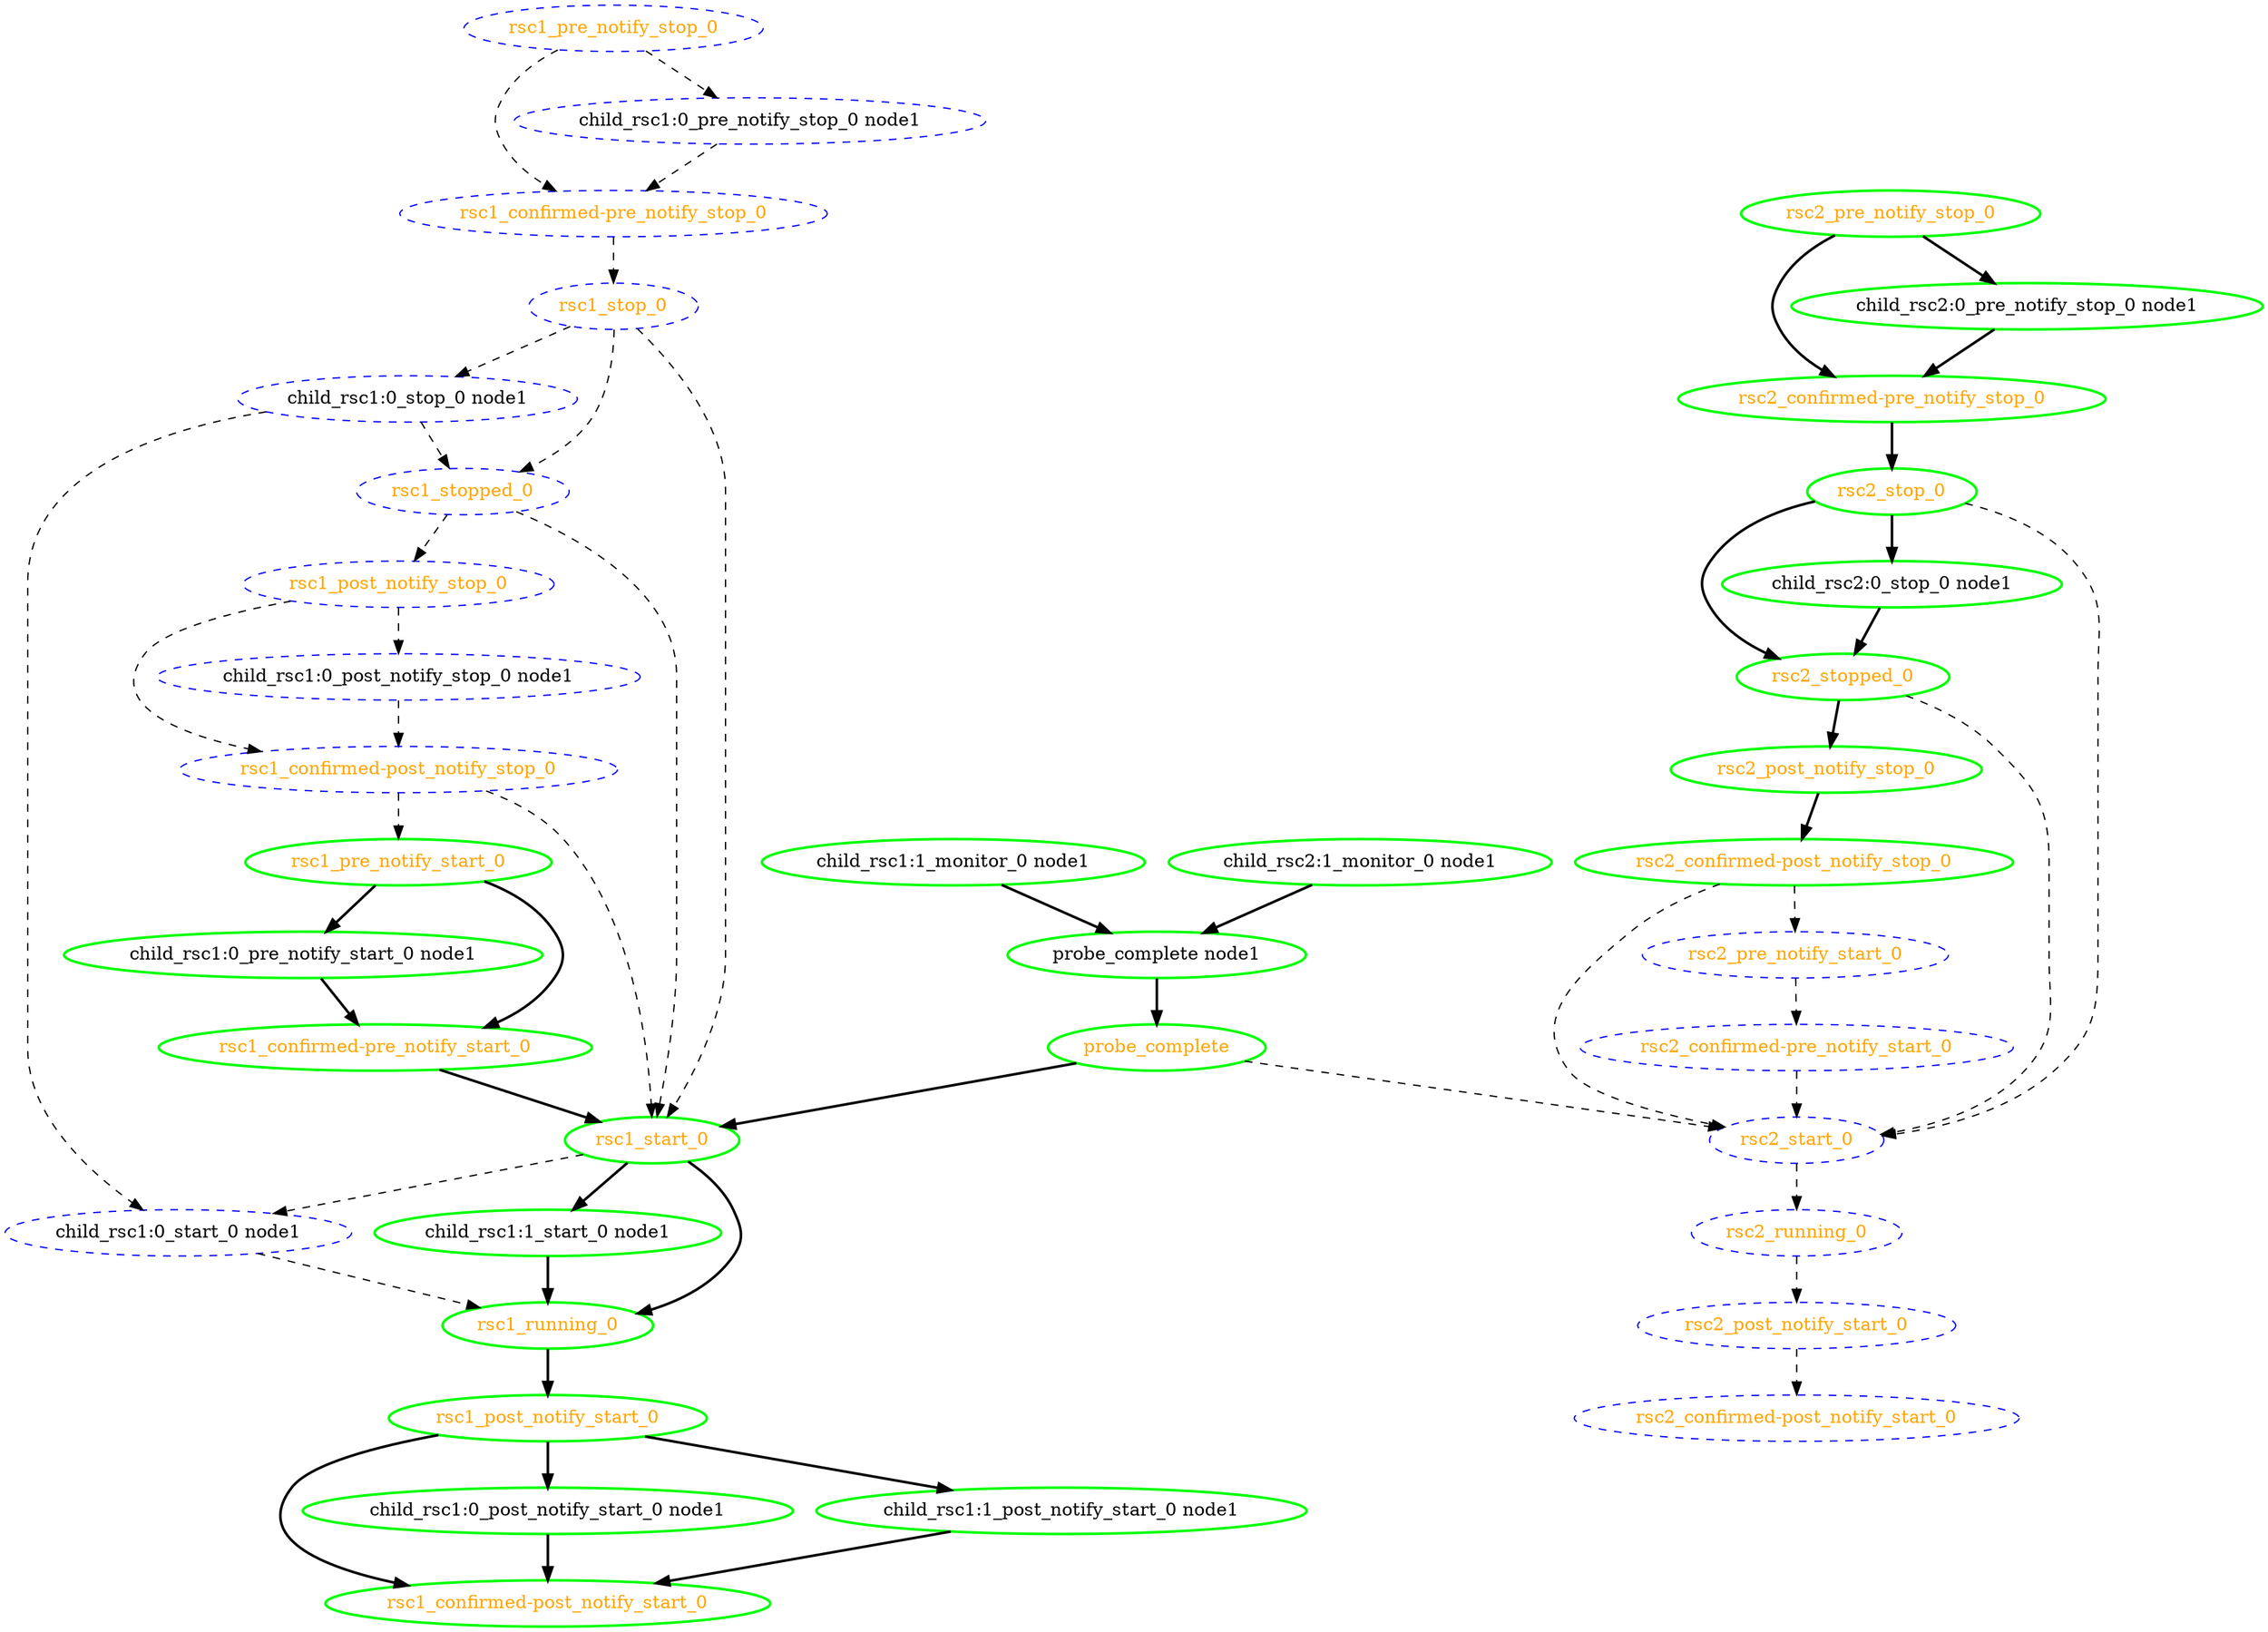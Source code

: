 digraph "g" {
	size = "30,30"
"probe_complete" [ style=bold color="green" fontcolor="orange" ]
"probe_complete node1" [ style=bold color="green" fontcolor="black" ]
"child_rsc1:1_monitor_0 node1" [ style=bold color="green" fontcolor="black" ]
"child_rsc2:1_monitor_0 node1" [ style=bold color="green" fontcolor="black" ]
"child_rsc1:0_stop_0 node1" [ style="dashed" color="blue" fontcolor="black" ]
"child_rsc1:0_start_0 node1" [ style="dashed" color="blue" fontcolor="black" ]
"child_rsc1:1_start_0 node1" [ style=bold color="green" fontcolor="black" ]
"rsc1_start_0" [ style=bold color="green" fontcolor="orange" ]
"rsc1_running_0" [ style=bold color="green" fontcolor="orange" ]
"rsc1_pre_notify_start_0" [ style=bold color="green" fontcolor="orange" ]
"rsc1_confirmed-pre_notify_start_0" [ style=bold color="green" fontcolor="orange" ]
"rsc1_post_notify_start_0" [ style=bold color="green" fontcolor="orange" ]
"rsc1_confirmed-post_notify_start_0" [ style=bold color="green" fontcolor="orange" ]
"rsc1_stop_0" [ style="dashed" color="blue" fontcolor="orange" ]
"rsc1_stopped_0" [ style="dashed" color="blue" fontcolor="orange" ]
"rsc1_pre_notify_stop_0" [ style="dashed" color="blue" fontcolor="orange" ]
"rsc1_confirmed-pre_notify_stop_0" [ style="dashed" color="blue" fontcolor="orange" ]
"rsc1_post_notify_stop_0" [ style="dashed" color="blue" fontcolor="orange" ]
"rsc1_confirmed-post_notify_stop_0" [ style="dashed" color="blue" fontcolor="orange" ]
"child_rsc2:0_stop_0 node1" [ style=bold color="green" fontcolor="black" ]
"rsc2_start_0" [ style="dashed" color="blue" fontcolor="orange" ]
"rsc2_running_0" [ style="dashed" color="blue" fontcolor="orange" ]
"rsc2_pre_notify_start_0" [ style="dashed" color="blue" fontcolor="orange" ]
"rsc2_confirmed-pre_notify_start_0" [ style="dashed" color="blue" fontcolor="orange" ]
"rsc2_post_notify_start_0" [ style="dashed" color="blue" fontcolor="orange" ]
"rsc2_confirmed-post_notify_start_0" [ style="dashed" color="blue" fontcolor="orange" ]
"rsc2_stop_0" [ style=bold color="green" fontcolor="orange" ]
"rsc2_stopped_0" [ style=bold color="green" fontcolor="orange" ]
"rsc2_pre_notify_stop_0" [ style=bold color="green" fontcolor="orange" ]
"rsc2_confirmed-pre_notify_stop_0" [ style=bold color="green" fontcolor="orange" ]
"rsc2_post_notify_stop_0" [ style=bold color="green" fontcolor="orange" ]
"rsc2_confirmed-post_notify_stop_0" [ style=bold color="green" fontcolor="orange" ]
"child_rsc1:0_pre_notify_start_0 node1" [ style=bold color="green" fontcolor="black" ]
"child_rsc1:0_post_notify_start_0 node1" [ style=bold color="green" fontcolor="black" ]
"child_rsc1:0_pre_notify_stop_0 node1" [ style="dashed" color="blue" fontcolor="black" ]
"child_rsc1:0_post_notify_stop_0 node1" [ style="dashed" color="blue" fontcolor="black" ]
"child_rsc1:1_post_notify_start_0 node1" [ style=bold color="green" fontcolor="black" ]
"child_rsc2:0_pre_notify_stop_0 node1" [ style=bold color="green" fontcolor="black" ]
"probe_complete node1" -> "probe_complete" [ style = bold]
"child_rsc1:1_monitor_0 node1" -> "probe_complete node1" [ style = bold]
"child_rsc2:1_monitor_0 node1" -> "probe_complete node1" [ style = bold]
"rsc1_stop_0" -> "child_rsc1:0_stop_0 node1" [ style = dashed]
"child_rsc1:0_stop_0 node1" -> "child_rsc1:0_start_0 node1" [ style = dashed]
"rsc1_start_0" -> "child_rsc1:0_start_0 node1" [ style = dashed]
"rsc1_start_0" -> "child_rsc1:1_start_0 node1" [ style = bold]
"probe_complete" -> "rsc1_start_0" [ style = bold]
"rsc1_confirmed-pre_notify_start_0" -> "rsc1_start_0" [ style = bold]
"rsc1_stop_0" -> "rsc1_start_0" [ style = dashed]
"rsc1_stopped_0" -> "rsc1_start_0" [ style = dashed]
"rsc1_confirmed-post_notify_stop_0" -> "rsc1_start_0" [ style = dashed]
"child_rsc1:0_start_0 node1" -> "rsc1_running_0" [ style = dashed]
"child_rsc1:1_start_0 node1" -> "rsc1_running_0" [ style = bold]
"rsc1_start_0" -> "rsc1_running_0" [ style = bold]
"rsc1_confirmed-post_notify_stop_0" -> "rsc1_pre_notify_start_0" [ style = dashed]
"rsc1_pre_notify_start_0" -> "rsc1_confirmed-pre_notify_start_0" [ style = bold]
"child_rsc1:0_pre_notify_start_0 node1" -> "rsc1_confirmed-pre_notify_start_0" [ style = bold]
"rsc1_running_0" -> "rsc1_post_notify_start_0" [ style = bold]
"rsc1_post_notify_start_0" -> "rsc1_confirmed-post_notify_start_0" [ style = bold]
"child_rsc1:0_post_notify_start_0 node1" -> "rsc1_confirmed-post_notify_start_0" [ style = bold]
"child_rsc1:1_post_notify_start_0 node1" -> "rsc1_confirmed-post_notify_start_0" [ style = bold]
"rsc1_confirmed-pre_notify_stop_0" -> "rsc1_stop_0" [ style = dashed]
"rsc1_stop_0" -> "rsc1_stopped_0" [ style = dashed]
"child_rsc1:0_stop_0 node1" -> "rsc1_stopped_0" [ style = dashed]
"rsc1_pre_notify_stop_0" -> "rsc1_confirmed-pre_notify_stop_0" [ style = dashed]
"child_rsc1:0_pre_notify_stop_0 node1" -> "rsc1_confirmed-pre_notify_stop_0" [ style = dashed]
"rsc1_stopped_0" -> "rsc1_post_notify_stop_0" [ style = dashed]
"rsc1_post_notify_stop_0" -> "rsc1_confirmed-post_notify_stop_0" [ style = dashed]
"child_rsc1:0_post_notify_stop_0 node1" -> "rsc1_confirmed-post_notify_stop_0" [ style = dashed]
"rsc2_stop_0" -> "child_rsc2:0_stop_0 node1" [ style = bold]
"probe_complete" -> "rsc2_start_0" [ style = dashed]
"rsc2_confirmed-pre_notify_start_0" -> "rsc2_start_0" [ style = dashed]
"rsc2_confirmed-post_notify_stop_0" -> "rsc2_start_0" [ style = dashed]
"rsc2_stop_0" -> "rsc2_start_0" [ style = dashed]
"rsc2_stopped_0" -> "rsc2_start_0" [ style = dashed]
"rsc2_start_0" -> "rsc2_running_0" [ style = dashed]
"rsc2_confirmed-post_notify_stop_0" -> "rsc2_pre_notify_start_0" [ style = dashed]
"rsc2_pre_notify_start_0" -> "rsc2_confirmed-pre_notify_start_0" [ style = dashed]
"rsc2_running_0" -> "rsc2_post_notify_start_0" [ style = dashed]
"rsc2_post_notify_start_0" -> "rsc2_confirmed-post_notify_start_0" [ style = dashed]
"rsc2_confirmed-pre_notify_stop_0" -> "rsc2_stop_0" [ style = bold]
"child_rsc2:0_stop_0 node1" -> "rsc2_stopped_0" [ style = bold]
"rsc2_stop_0" -> "rsc2_stopped_0" [ style = bold]
"rsc2_pre_notify_stop_0" -> "rsc2_confirmed-pre_notify_stop_0" [ style = bold]
"child_rsc2:0_pre_notify_stop_0 node1" -> "rsc2_confirmed-pre_notify_stop_0" [ style = bold]
"rsc2_stopped_0" -> "rsc2_post_notify_stop_0" [ style = bold]
"rsc2_post_notify_stop_0" -> "rsc2_confirmed-post_notify_stop_0" [ style = bold]
"rsc1_pre_notify_start_0" -> "child_rsc1:0_pre_notify_start_0 node1" [ style = bold]
"rsc1_post_notify_start_0" -> "child_rsc1:0_post_notify_start_0 node1" [ style = bold]
"rsc1_pre_notify_stop_0" -> "child_rsc1:0_pre_notify_stop_0 node1" [ style = dashed]
"rsc1_post_notify_stop_0" -> "child_rsc1:0_post_notify_stop_0 node1" [ style = dashed]
"rsc1_post_notify_start_0" -> "child_rsc1:1_post_notify_start_0 node1" [ style = bold]
"rsc2_pre_notify_stop_0" -> "child_rsc2:0_pre_notify_stop_0 node1" [ style = bold]
}
